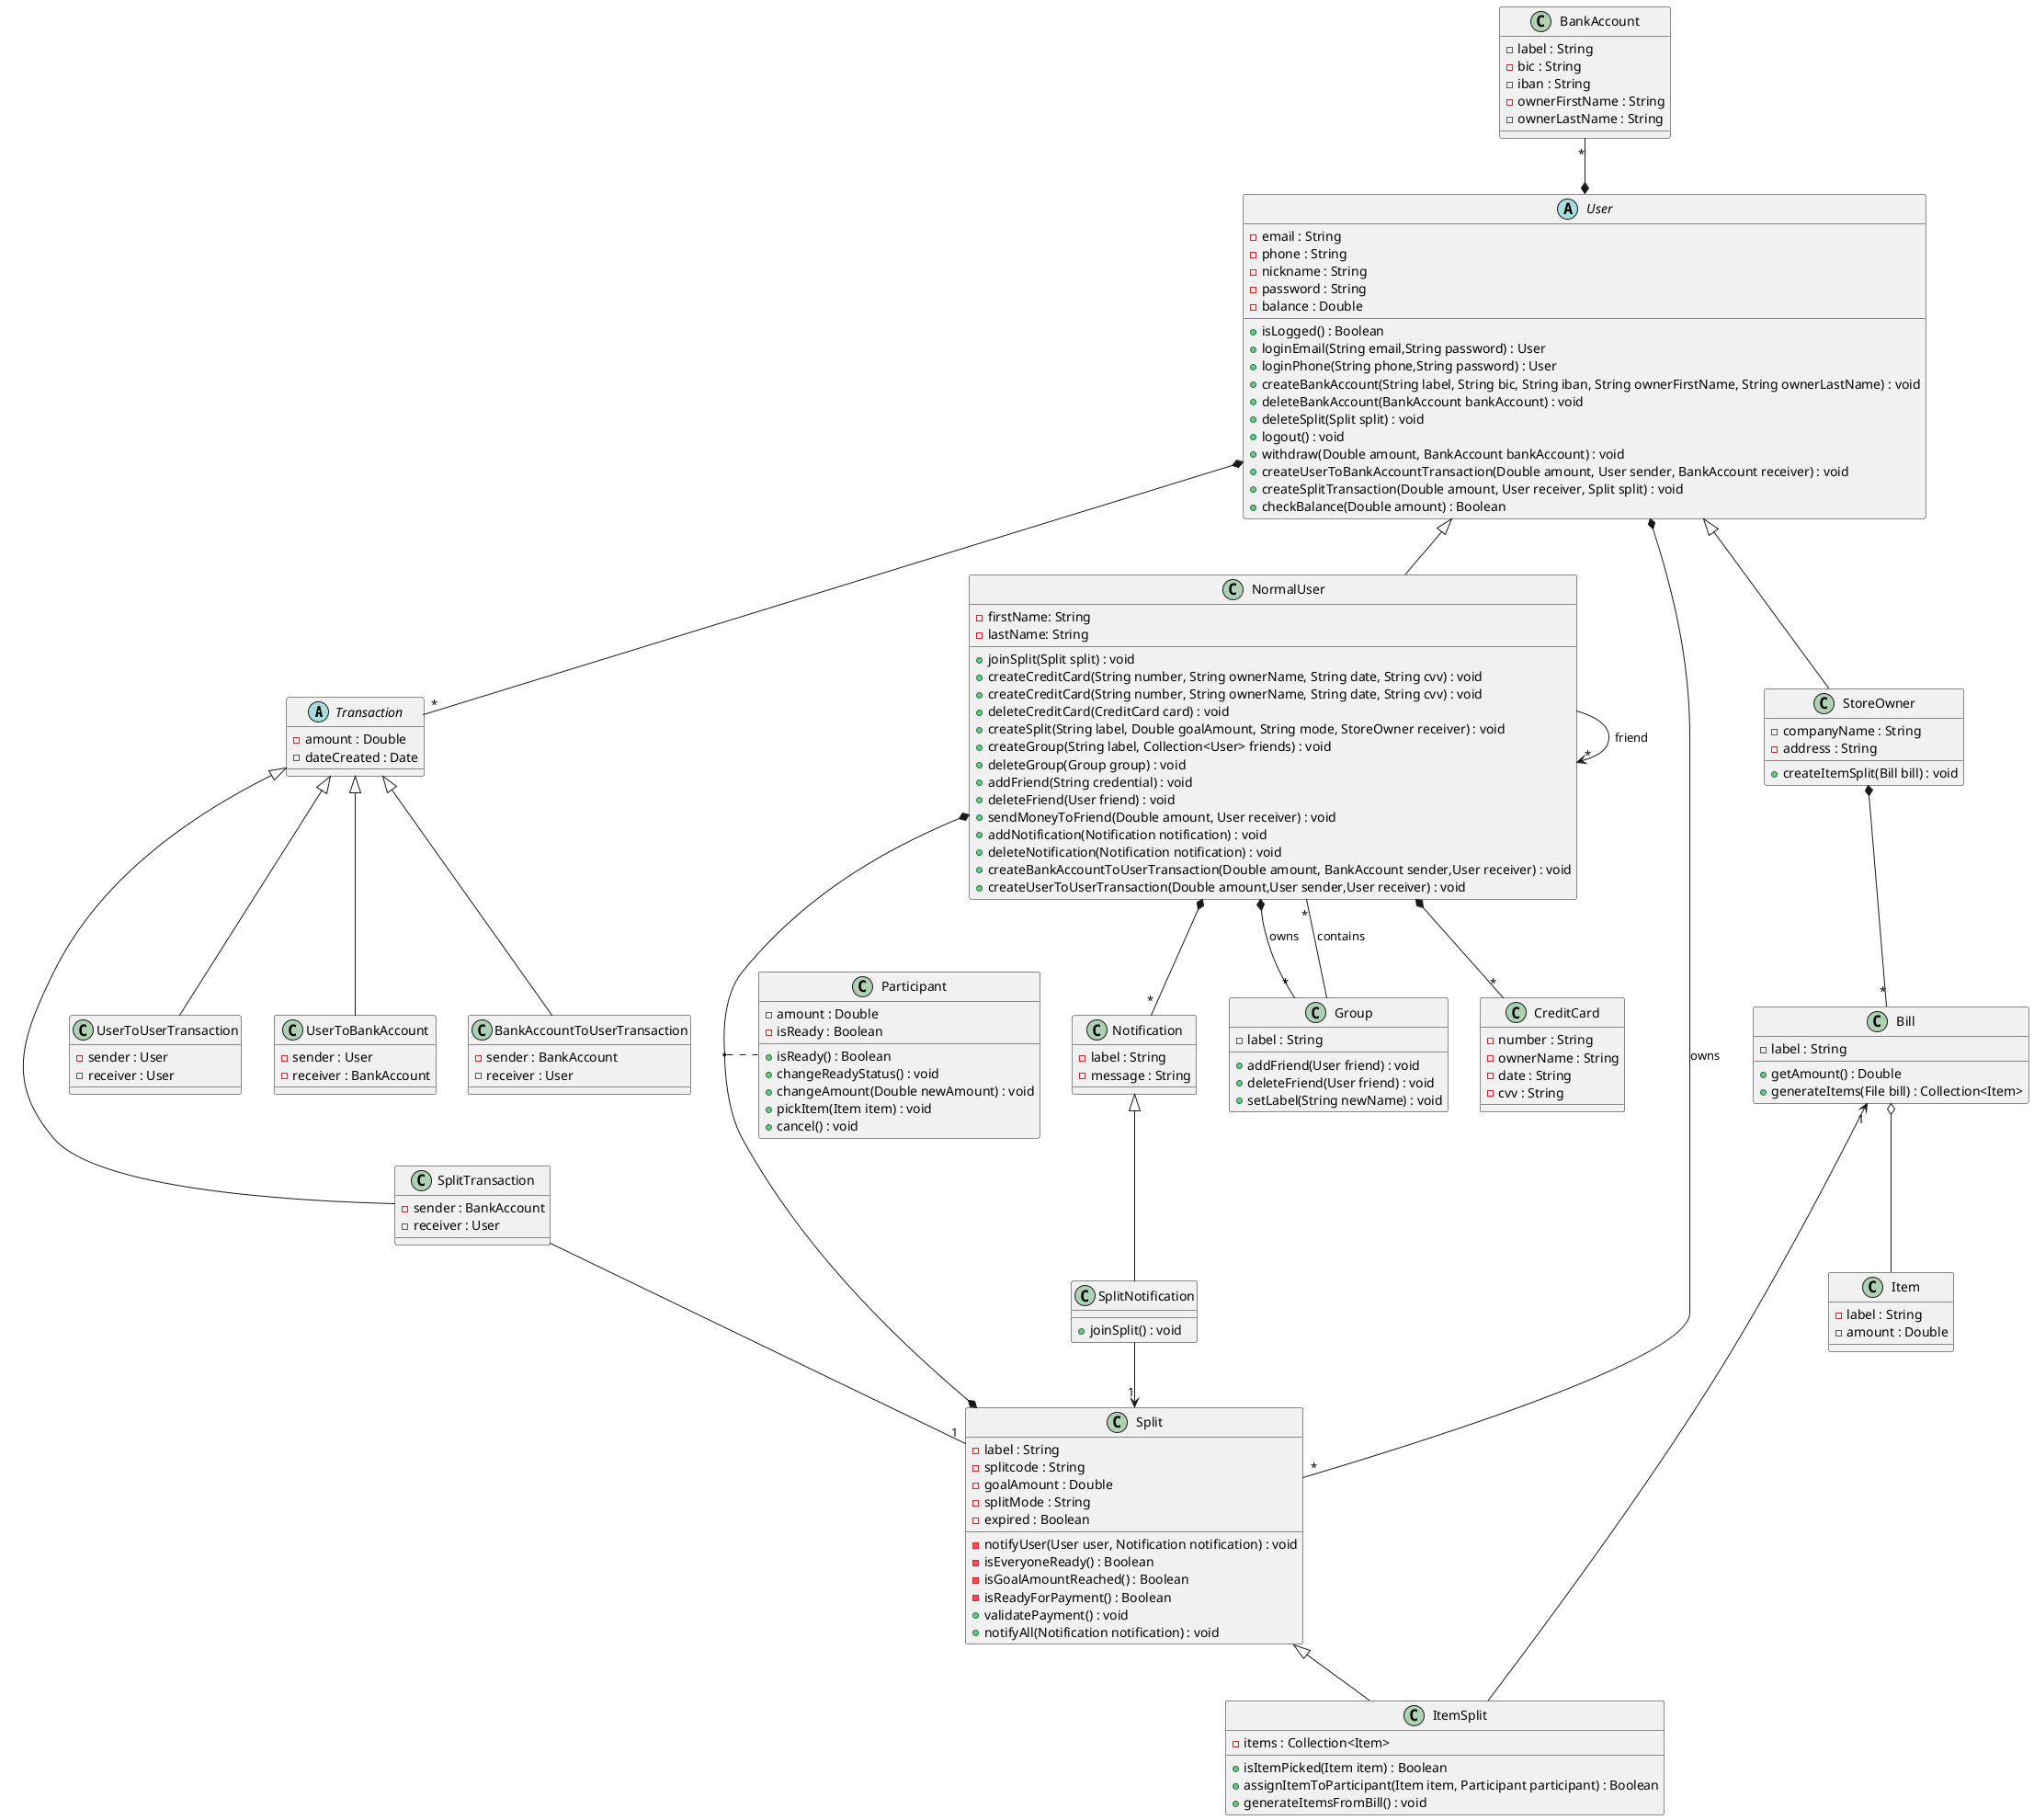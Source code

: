 @startuml domain_analysis

abstract class Transaction {
  - amount : Double
  - dateCreated : Date
}

class SplitTransaction{
  - sender : BankAccount
  - receiver : User
}

class UserToUserTransaction {
  - sender : User
  - receiver : User
}


class UserToBankAccount {
  - sender : User
  - receiver : BankAccount
}

class BankAccountToUserTransaction{
  - sender : BankAccount
  - receiver : User
}

abstract class User {
  - email : String
  - phone : String
  - nickname : String
  - password : String
  - balance : Double
  + isLogged() : Boolean
  + loginEmail(String email,String password) : User
  + loginPhone(String phone,String password) : User
  + createBankAccount(String label, String bic, String iban, String ownerFirstName, String ownerLastName) : void
  + deleteBankAccount(BankAccount bankAccount) : void
  + deleteSplit(Split split) : void
  + logout() : void
  + withdraw(Double amount, BankAccount bankAccount) : void
  + createUserToBankAccountTransaction(Double amount, User sender, BankAccount receiver) : void
  + createSplitTransaction(Double amount, User receiver, Split split) : void
  + checkBalance(Double amount) : Boolean
}


class BankAccount {
  - label : String
  - bic : String
  - iban : String
  - ownerFirstName : String
  - ownerLastName : String
}

class Split {
  - label : String
  - splitcode : String
  - goalAmount : Double
  - splitMode : String
  - expired : Boolean
  - notifyUser(User user, Notification notification) : void
  - isEveryoneReady() : Boolean
  - isGoalAmountReached() : Boolean
  - isReadyForPayment() : Boolean
  + validatePayment() : void
  + notifyAll(Notification notification) : void
}


class Participant {
  - amount : Double
  - isReady : Boolean
  + isReady() : Boolean
  + changeReadyStatus() : void
  + changeAmount(Double newAmount) : void
  + pickItem(Item item) : void
  + cancel() : void
}

class ItemSplit {
  - items : Collection<Item>
  + isItemPicked(Item item) : Boolean
  + assignItemToParticipant(Item item, Participant participant) : Boolean
  + generateItemsFromBill() : void
}

class Bill {
  - label : String
  + getAmount() : Double
  + generateItems(File bill) : Collection<Item>
}

class Item {
  - label : String
  - amount : Double
}

class Notification {
  - label : String
  - message : String
}

class SplitNotification {
  + joinSplit() : void
}

class Group {
  - label : String
  + addFriend(User friend) : void
  + deleteFriend(User friend) : void
  + setLabel(String newName) : void
}

class CreditCard {
  - number : String
  - ownerName : String
  - date : String
  - cvv : String
}

class NormalUser {
  - firstName: String
  - lastName: String
  + joinSplit(Split split) : void
  + createCreditCard(String number, String ownerName, String date, String cvv) : void
  + createCreditCard(String number, String ownerName, String date, String cvv) : void
  + deleteCreditCard(CreditCard card) : void
  + createSplit(String label, Double goalAmount, String mode, StoreOwner receiver) : void
  + createGroup(String label, Collection<User> friends) : void
  + deleteGroup(Group group) : void
  + addFriend(String credential) : void
  + deleteFriend(User friend) : void
  + sendMoneyToFriend(Double amount, User receiver) : void
  + addNotification(Notification notification) : void
  + deleteNotification(Notification notification) : void
  + createBankAccountToUserTransaction(Double amount, BankAccount sender,User receiver) : void
  + createUserToUserTransaction(Double amount,User sender,User receiver) : void
}

class StoreOwner {
  - companyName : String
  - address : String
  + createItemSplit(Bill bill) : void
}

User <|-- NormalUser
User <|-- StoreOwner

Split <|-- ItemSplit

User *-- "*" Transaction
User *-up- "*" BankAccount
User *-- "*" Split : owns

NormalUser *-- "*" Notification
NormalUser -> "*" NormalUser : friend
NormalUser *-down- "*" CreditCard
NormalUser *--* Split
(NormalUser, Split) .. Participant

SplitTransaction - "1" Split

SplitTransaction -up-|> Transaction
UserToUserTransaction -up-|> Transaction
UserToBankAccount -up-|> Transaction
BankAccountToUserTransaction -up-|> Transaction



Bill o-- Item
ItemSplit -left-> "1" Bill
Notification <|-- SplitNotification
SplitNotification --> "1" Split


NormalUser *-- "*" Group : owns
Group -- "*" NormalUser : contains
StoreOwner *-- "*" Bill

@enduml